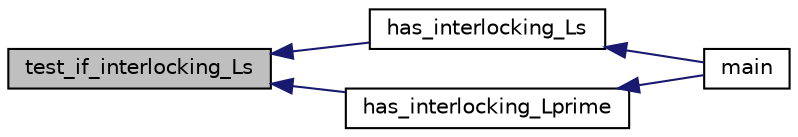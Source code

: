 digraph "test_if_interlocking_Ls"
{
  edge [fontname="Helvetica",fontsize="10",labelfontname="Helvetica",labelfontsize="10"];
  node [fontname="Helvetica",fontsize="10",shape=record];
  rankdir="LR";
  Node422 [label="test_if_interlocking_Ls",height=0.2,width=0.4,color="black", fillcolor="grey75", style="filled", fontcolor="black"];
  Node422 -> Node423 [dir="back",color="midnightblue",fontsize="10",style="solid",fontname="Helvetica"];
  Node423 [label="has_interlocking_Ls",height=0.2,width=0.4,color="black", fillcolor="white", style="filled",URL="$dc/d77/pentomino__5x5_8_c.html#a17a6f7af17f6599425b833c698ef4e23"];
  Node423 -> Node424 [dir="back",color="midnightblue",fontsize="10",style="solid",fontname="Helvetica"];
  Node424 [label="main",height=0.2,width=0.4,color="black", fillcolor="white", style="filled",URL="$dc/d77/pentomino__5x5_8_c.html#a840291bc02cba5474a4cb46a9b9566fe"];
  Node422 -> Node425 [dir="back",color="midnightblue",fontsize="10",style="solid",fontname="Helvetica"];
  Node425 [label="has_interlocking_Lprime",height=0.2,width=0.4,color="black", fillcolor="white", style="filled",URL="$dc/d77/pentomino__5x5_8_c.html#a028a855df15445ac70a5894fd68a1087"];
  Node425 -> Node424 [dir="back",color="midnightblue",fontsize="10",style="solid",fontname="Helvetica"];
}

